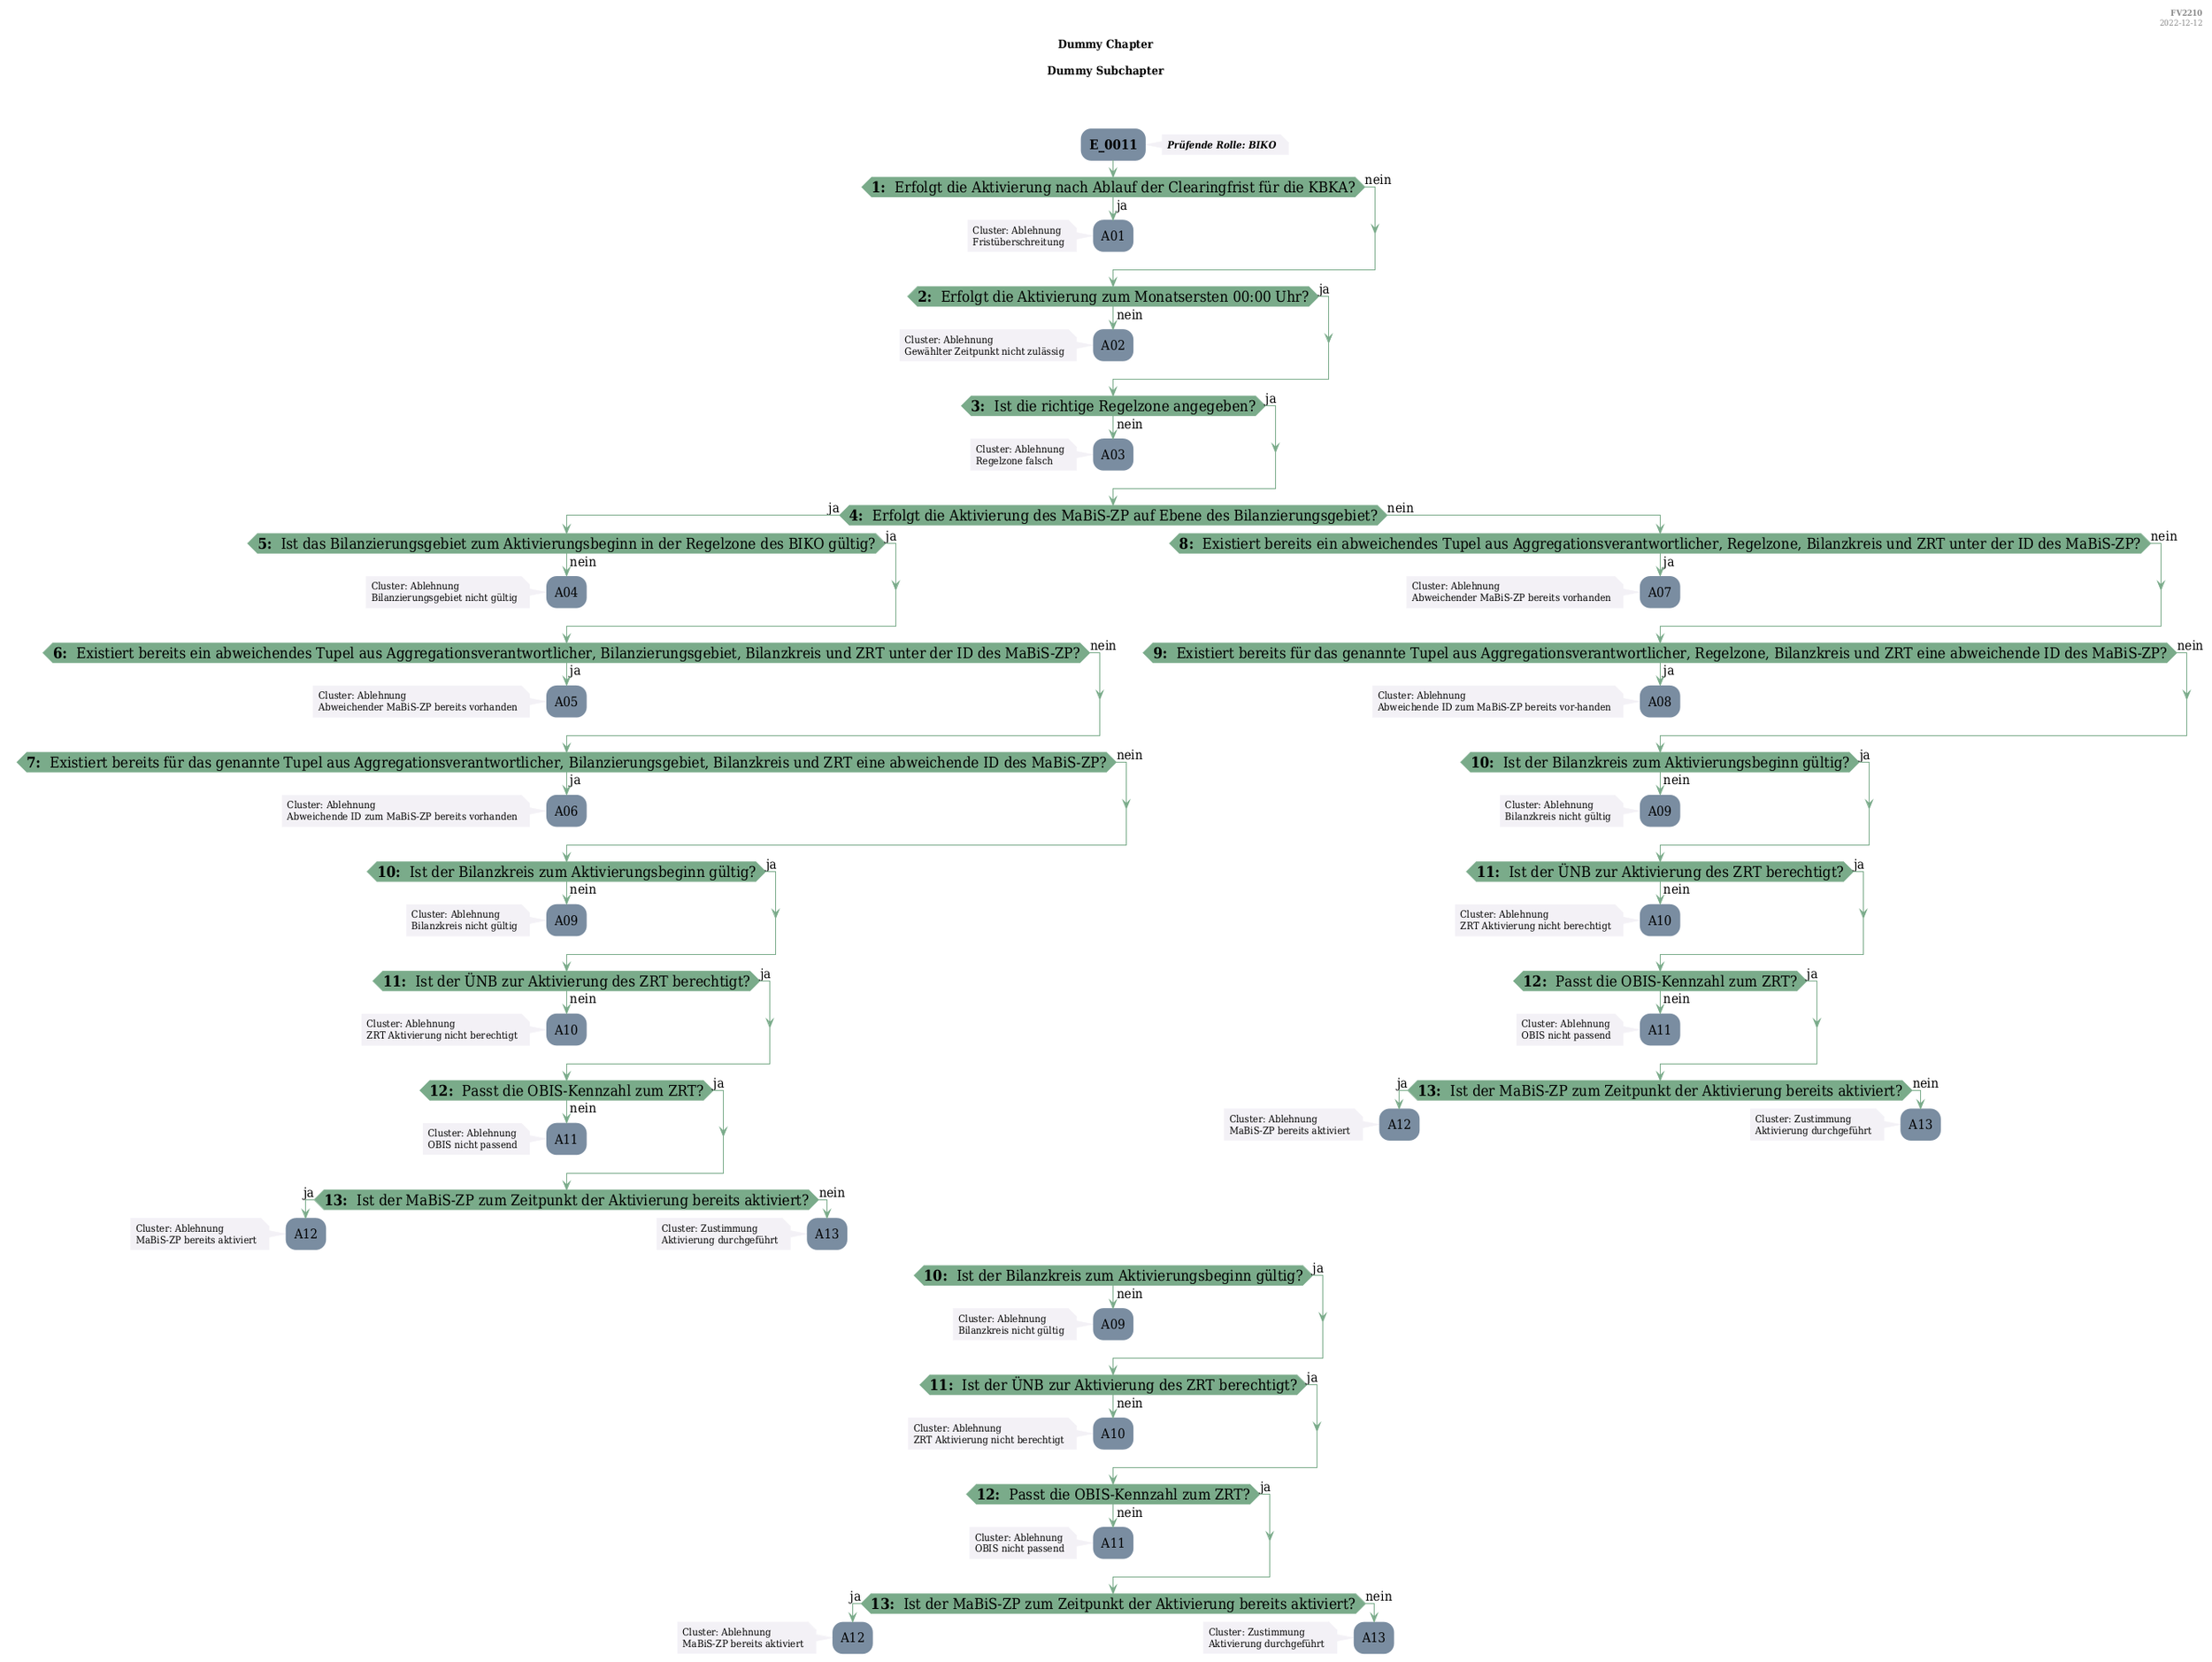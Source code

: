 @startuml
skinparam Shadowing false
skinparam NoteBorderColor #f3f1f6
skinparam NoteBackgroundColor #f3f1f6
skinparam NoteFontSize 12
skinparam ActivityBorderColor none
skinparam ActivityBackgroundColor #7a8da1
skinparam ActivityFontSize 16
skinparam ArrowColor #7aab8a
skinparam ArrowFontSize 16
skinparam ActivityDiamondBackgroundColor #7aab8a
skinparam ActivityDiamondBorderColor #7aab8a
skinparam ActivityDiamondFontSize 18
skinparam defaultFontName DejaVu Serif Condensed
skinparam ActivityEndColor #669580

header
<b>FV2210
2022-12-12
endheader

title
Dummy Chapter

Dummy Subchapter



end title
:<b>E_0011</b>;
note right
<b><i>Prüfende Rolle: BIKO
end note

if (<b>1: </b> Erfolgt die Aktivierung nach Ablauf der Clearingfrist für die KBKA?) then (ja)
    :A01;
    note left
        Cluster: Ablehnung
        Fristüberschreitung
    endnote
    kill;
else (nein)
endif
if (<b>2: </b> Erfolgt die Aktivierung zum Monatsersten 00:00 Uhr?) then (ja)
else (nein)
    :A02;
    note left
        Cluster: Ablehnung
        Gewählter Zeitpunkt nicht zulässig
    endnote
    kill;
endif
if (<b>3: </b> Ist die richtige Regelzone angegeben?) then (ja)
else (nein)
    :A03;
    note left
        Cluster: Ablehnung
        Regelzone falsch
    endnote
    kill;
endif
if (<b>4: </b> Erfolgt die Aktivierung des MaBiS-ZP auf Ebene des Bilanzierungsgebiet?) then (ja)
    if (<b>5: </b> Ist das Bilanzierungsgebiet zum Aktivierungsbeginn in der Regelzone des BIKO gültig?) then (ja)
    else (nein)
        :A04;
        note left
            Cluster: Ablehnung
            Bilanzierungsgebiet nicht gültig
        endnote
        kill;
    endif
    if (<b>6: </b> Existiert bereits ein abweichendes Tupel aus Aggregationsverantwortlicher, Bilanzierungsgebiet, Bilanzkreis und ZRT unter der ID des MaBiS-ZP?) then (ja)
        :A05;
        note left
            Cluster: Ablehnung
            Abweichender MaBiS-ZP bereits vorhanden
        endnote
        kill;
    else (nein)
    endif
    if (<b>7: </b> Existiert bereits für das genannte Tupel aus Aggregationsverantwortlicher, Bilanzierungsgebiet, Bilanzkreis und ZRT eine abweichende ID des MaBiS-ZP?) then (ja)
        :A06;
        note left
            Cluster: Ablehnung
            Abweichende ID zum MaBiS-ZP bereits vorhanden
        endnote
        kill;
    else (nein)
    endif
    if (<b>10: </b> Ist der Bilanzkreis zum Aktivierungsbeginn gültig?) then (ja)
    else (nein)
        :A09;
        note left
            Cluster: Ablehnung
            Bilanzkreis nicht gültig
        endnote
        kill;
    endif
    if (<b>11: </b> Ist der ÜNB zur Aktivierung des ZRT berechtigt?) then (ja)
    else (nein)
        :A10;
        note left
            Cluster: Ablehnung
            ZRT Aktivierung nicht berechtigt
        endnote
        kill;
    endif
    if (<b>12: </b> Passt die OBIS-Kennzahl zum ZRT?) then (ja)
    else (nein)
        :A11;
        note left
            Cluster: Ablehnung
            OBIS nicht passend
        endnote
        kill;
    endif
    if (<b>13: </b> Ist der MaBiS-ZP zum Zeitpunkt der Aktivierung bereits aktiviert?) then (ja)
        :A12;
        note left
            Cluster: Ablehnung
            MaBiS-ZP bereits aktiviert
        endnote
        kill;
    else (nein)
        :A13;
        note left
            Cluster: Zustimmung 
            Aktivierung durchgeführt
        endnote
        kill;
    endif
else (nein)
    if (<b>8: </b> Existiert bereits ein abweichendes Tupel aus Aggregationsverantwortlicher, Regelzone, Bilanzkreis und ZRT unter der ID des MaBiS-ZP?) then (ja)
        :A07;
        note left
            Cluster: Ablehnung
            Abweichender MaBiS-ZP bereits vorhanden
        endnote
        kill;
    else (nein)
    endif
    if (<b>9: </b> Existiert bereits für das genannte Tupel aus Aggregationsverantwortlicher, Regelzone, Bilanzkreis und ZRT eine abweichende ID des MaBiS-ZP?) then (ja)
        :A08;
        note left
            Cluster: Ablehnung
            Abweichende ID zum MaBiS-ZP bereits vor-handen
        endnote
        kill;
    else (nein)
    endif
    if (<b>10: </b> Ist der Bilanzkreis zum Aktivierungsbeginn gültig?) then (ja)
    else (nein)
        :A09;
        note left
            Cluster: Ablehnung
            Bilanzkreis nicht gültig
        endnote
        kill;
    endif
    if (<b>11: </b> Ist der ÜNB zur Aktivierung des ZRT berechtigt?) then (ja)
    else (nein)
        :A10;
        note left
            Cluster: Ablehnung
            ZRT Aktivierung nicht berechtigt
        endnote
        kill;
    endif
    if (<b>12: </b> Passt die OBIS-Kennzahl zum ZRT?) then (ja)
    else (nein)
        :A11;
        note left
            Cluster: Ablehnung
            OBIS nicht passend
        endnote
        kill;
    endif
    if (<b>13: </b> Ist der MaBiS-ZP zum Zeitpunkt der Aktivierung bereits aktiviert?) then (ja)
        :A12;
        note left
            Cluster: Ablehnung
            MaBiS-ZP bereits aktiviert
        endnote
        kill;
    else (nein)
        :A13;
        note left
            Cluster: Zustimmung 
            Aktivierung durchgeführt
        endnote
        kill;
    endif
endif
if (<b>10: </b> Ist der Bilanzkreis zum Aktivierungsbeginn gültig?) then (ja)
else (nein)
    :A09;
    note left
        Cluster: Ablehnung
        Bilanzkreis nicht gültig
    endnote
    kill;
endif
if (<b>11: </b> Ist der ÜNB zur Aktivierung des ZRT berechtigt?) then (ja)
else (nein)
    :A10;
    note left
        Cluster: Ablehnung
        ZRT Aktivierung nicht berechtigt
    endnote
    kill;
endif
if (<b>12: </b> Passt die OBIS-Kennzahl zum ZRT?) then (ja)
else (nein)
    :A11;
    note left
        Cluster: Ablehnung
        OBIS nicht passend
    endnote
    kill;
endif
if (<b>13: </b> Ist der MaBiS-ZP zum Zeitpunkt der Aktivierung bereits aktiviert?) then (ja)
    :A12;
    note left
        Cluster: Ablehnung
        MaBiS-ZP bereits aktiviert
    endnote
    kill;
else (nein)
    :A13;
    note left
        Cluster: Zustimmung 
        Aktivierung durchgeführt
    endnote
    kill;
endif

@enduml
